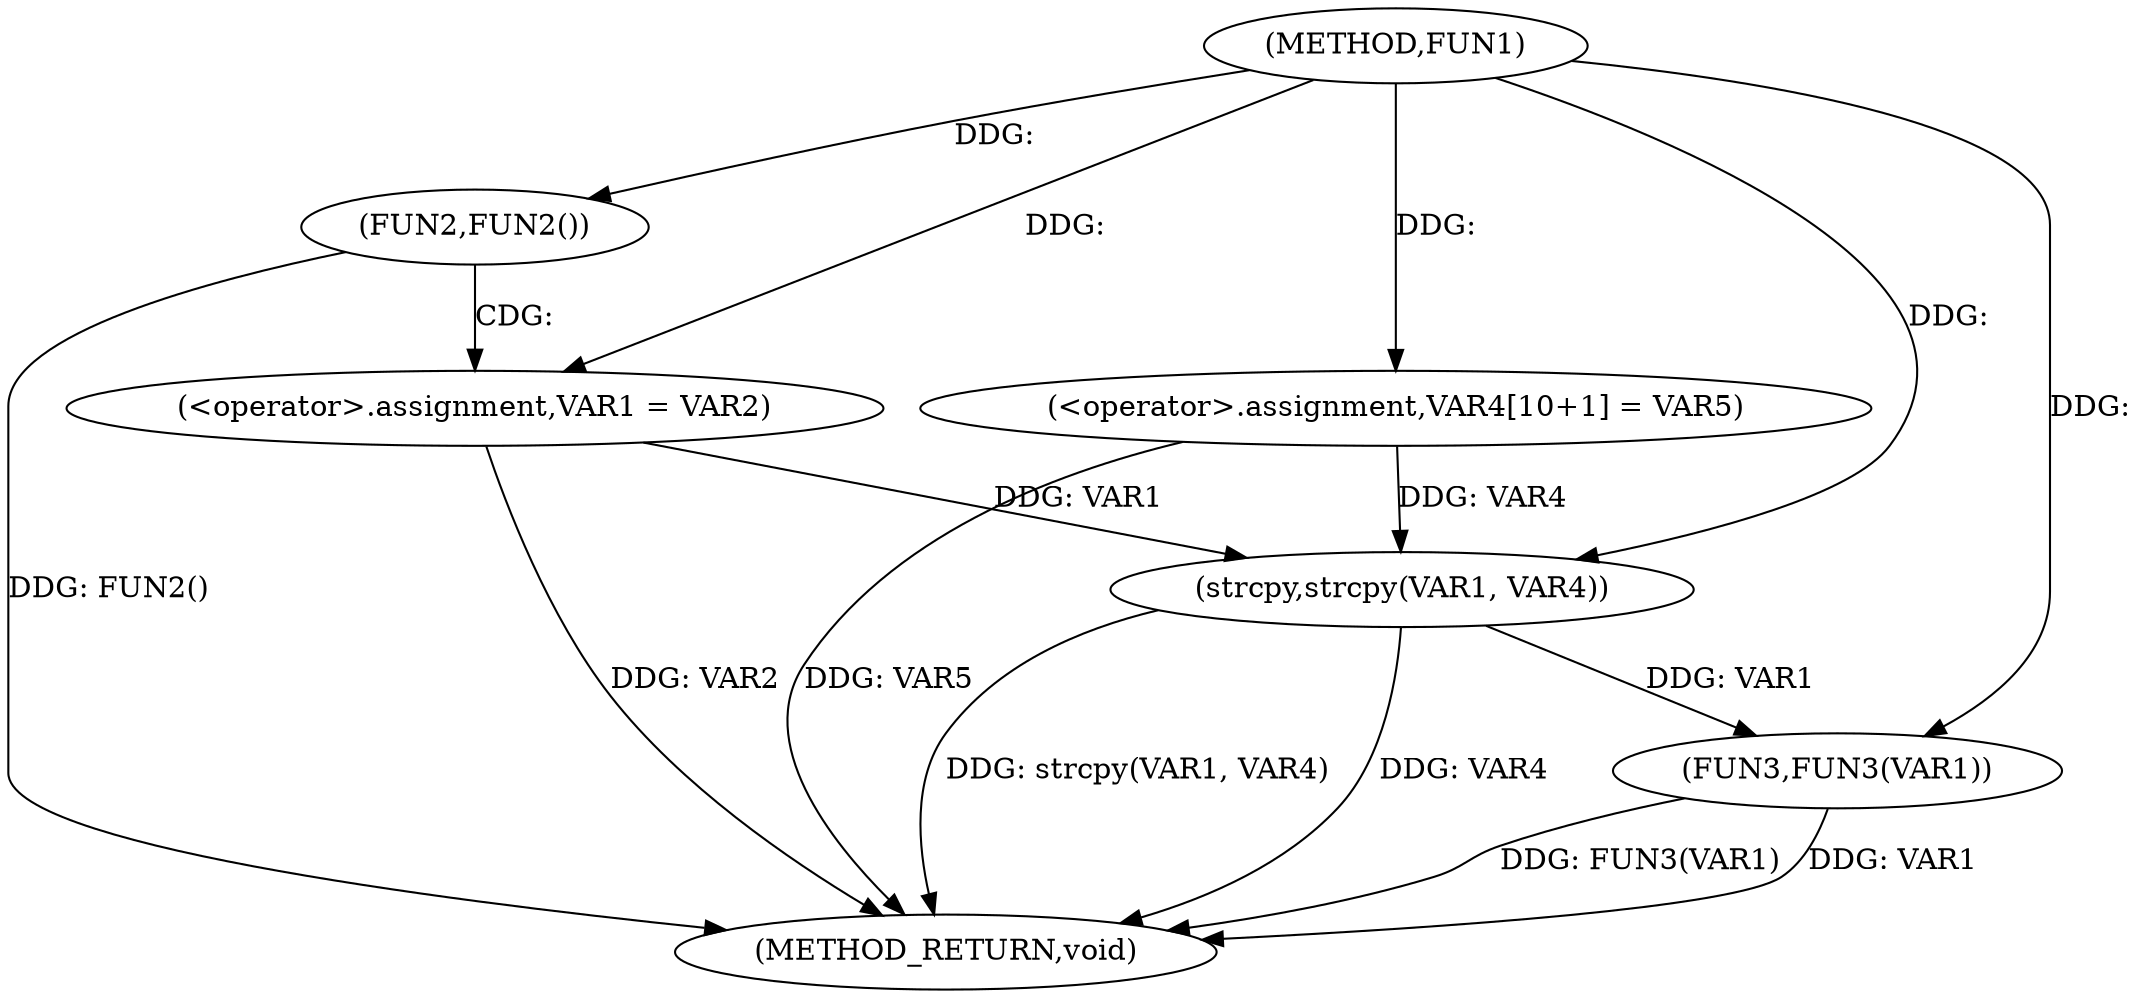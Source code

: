 digraph FUN1 {  
"1000100" [label = "(METHOD,FUN1)" ]
"1000121" [label = "(METHOD_RETURN,void)" ]
"1000106" [label = "(FUN2,FUN2())" ]
"1000108" [label = "(<operator>.assignment,VAR1 = VAR2)" ]
"1000113" [label = "(<operator>.assignment,VAR4[10+1] = VAR5)" ]
"1000116" [label = "(strcpy,strcpy(VAR1, VAR4))" ]
"1000119" [label = "(FUN3,FUN3(VAR1))" ]
  "1000113" -> "1000121"  [ label = "DDG: VAR5"] 
  "1000116" -> "1000121"  [ label = "DDG: VAR4"] 
  "1000119" -> "1000121"  [ label = "DDG: FUN3(VAR1)"] 
  "1000116" -> "1000121"  [ label = "DDG: strcpy(VAR1, VAR4)"] 
  "1000106" -> "1000121"  [ label = "DDG: FUN2()"] 
  "1000108" -> "1000121"  [ label = "DDG: VAR2"] 
  "1000119" -> "1000121"  [ label = "DDG: VAR1"] 
  "1000100" -> "1000106"  [ label = "DDG: "] 
  "1000100" -> "1000108"  [ label = "DDG: "] 
  "1000100" -> "1000113"  [ label = "DDG: "] 
  "1000108" -> "1000116"  [ label = "DDG: VAR1"] 
  "1000100" -> "1000116"  [ label = "DDG: "] 
  "1000113" -> "1000116"  [ label = "DDG: VAR4"] 
  "1000116" -> "1000119"  [ label = "DDG: VAR1"] 
  "1000100" -> "1000119"  [ label = "DDG: "] 
  "1000106" -> "1000108"  [ label = "CDG: "] 
}
